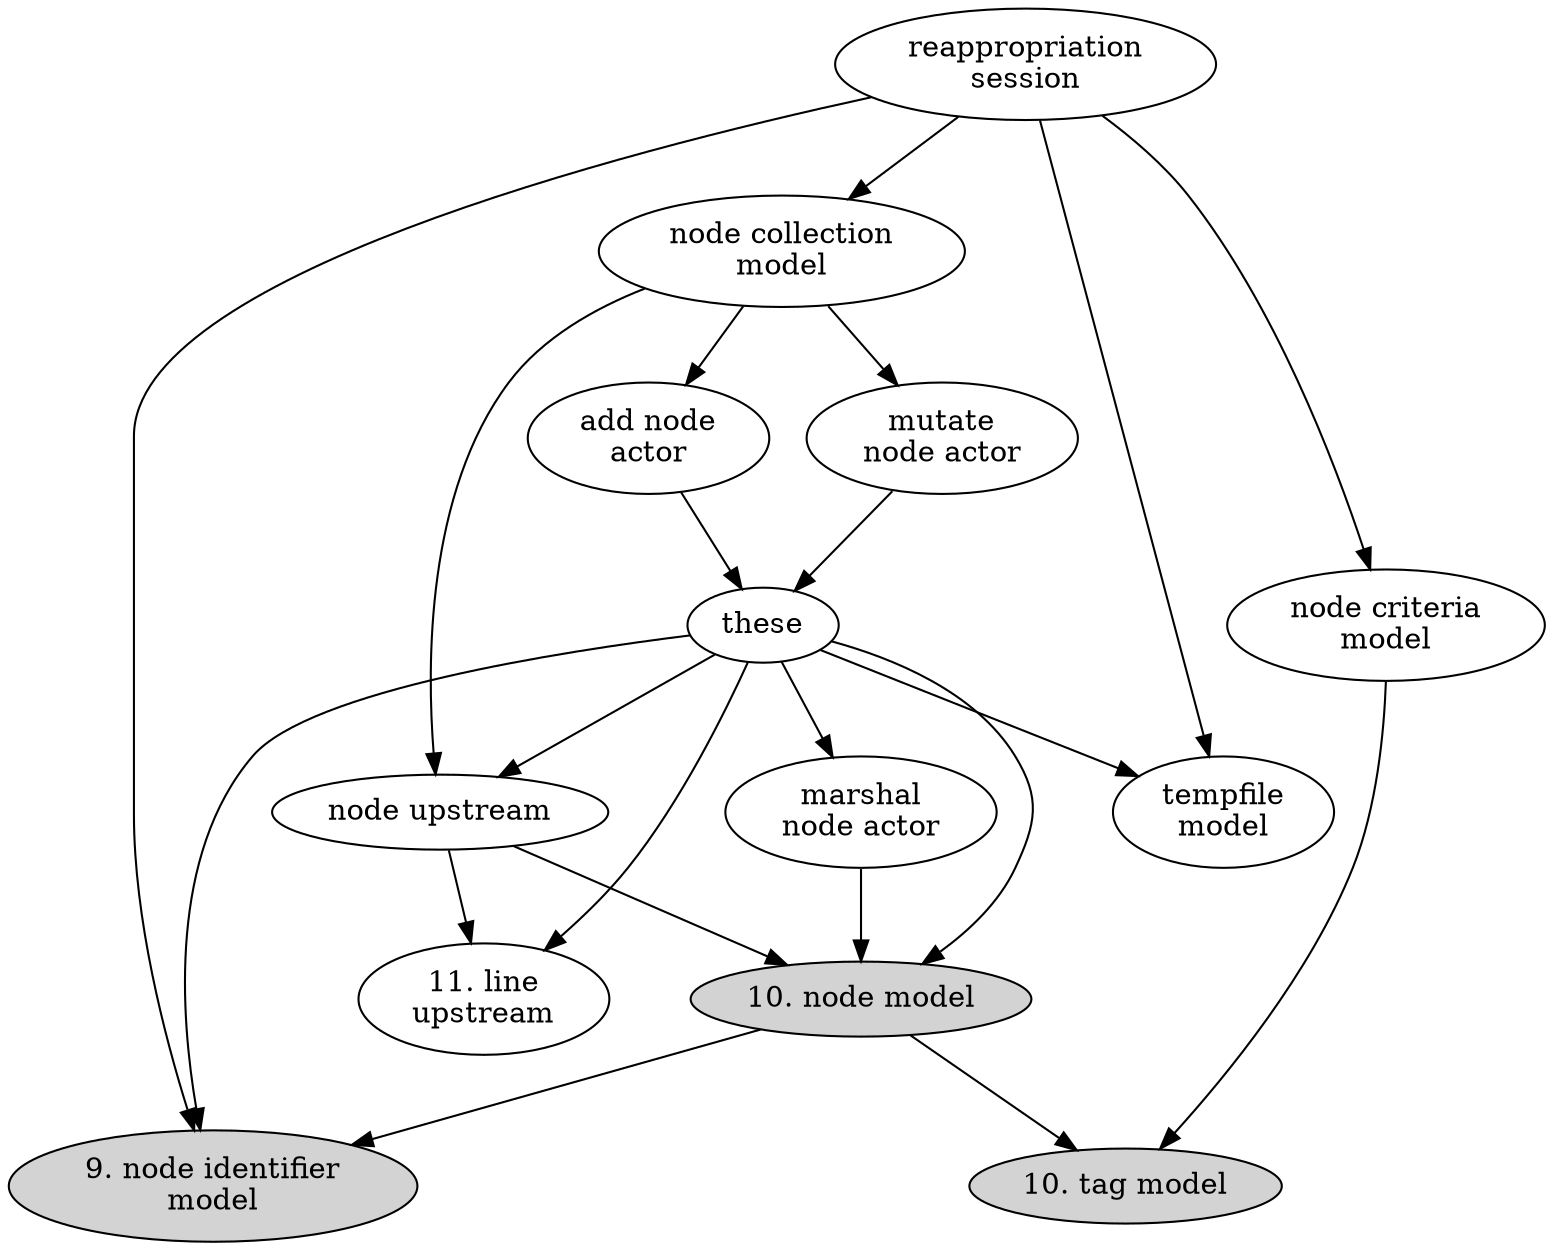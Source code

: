digraph {

  add_node_actor [label="add node\nactor"]
  criteria_model [label="node criteria\nmodel"]
  line_upstream [label="11. line\nupstream"]
  marshal_node_actor [label="marshal\nnode actor"]
  mutate_node_actor [label="mutate\nnode actor"]
  node_collection_model [label="node collection\nmodel"]
  node_identifier_model [label="9. node identifier\nmodel" style=filled]
  node_model [label="10. node model" style=filled]
  node_upstream [label="node upstream"]
  reappropriation_session [label="reappropriation\nsession"]
  tag_model [label="10. tag model" style=filled]
  tempfile_model [label="tempfile\nmodel"]


  reappropriation_session -> node_collection_model

  node_collection_model -> node_upstream
  node_upstream -> line_upstream
  node_upstream -> node_model

  reappropriation_session -> criteria_model
  reappropriation_session -> node_identifier_model
  reappropriation_session -> tempfile_model

  criteria_model -> tag_model

  node_collection_model -> mutate_node_actor
  node_collection_model -> add_node_actor

  mutate_node_actor -> these
  add_node_actor -> these

  these -> node_identifier_model
  these -> line_upstream
  these -> marshal_node_actor
  these -> node_upstream
  these -> node_model
  these -> tempfile_model

  node_model -> node_identifier_model
  node_model -> tag_model
  marshal_node_actor -> node_model

/*
([sg] G.U CLI 1/3 [po] 1/2 [sg] 1/N deletes)
([sg]   /N renames)
([sg]   /N wippify all tests except "loads"
([sg]   /N API ping spec
([sg]   /N CLI integration (top)
([sg]   /N date spec
([sg]  7/N todo spec
([sg]  8/N todo's stream (back)
([sg]  9/N todo's stream (front)
[ .. the above graph data .. ]
([sg]   /N universal stream visual test
([sg]   /N todo melt
([sg]   /N digraph spec (make one)
([sg]   /N find all
*/


}
